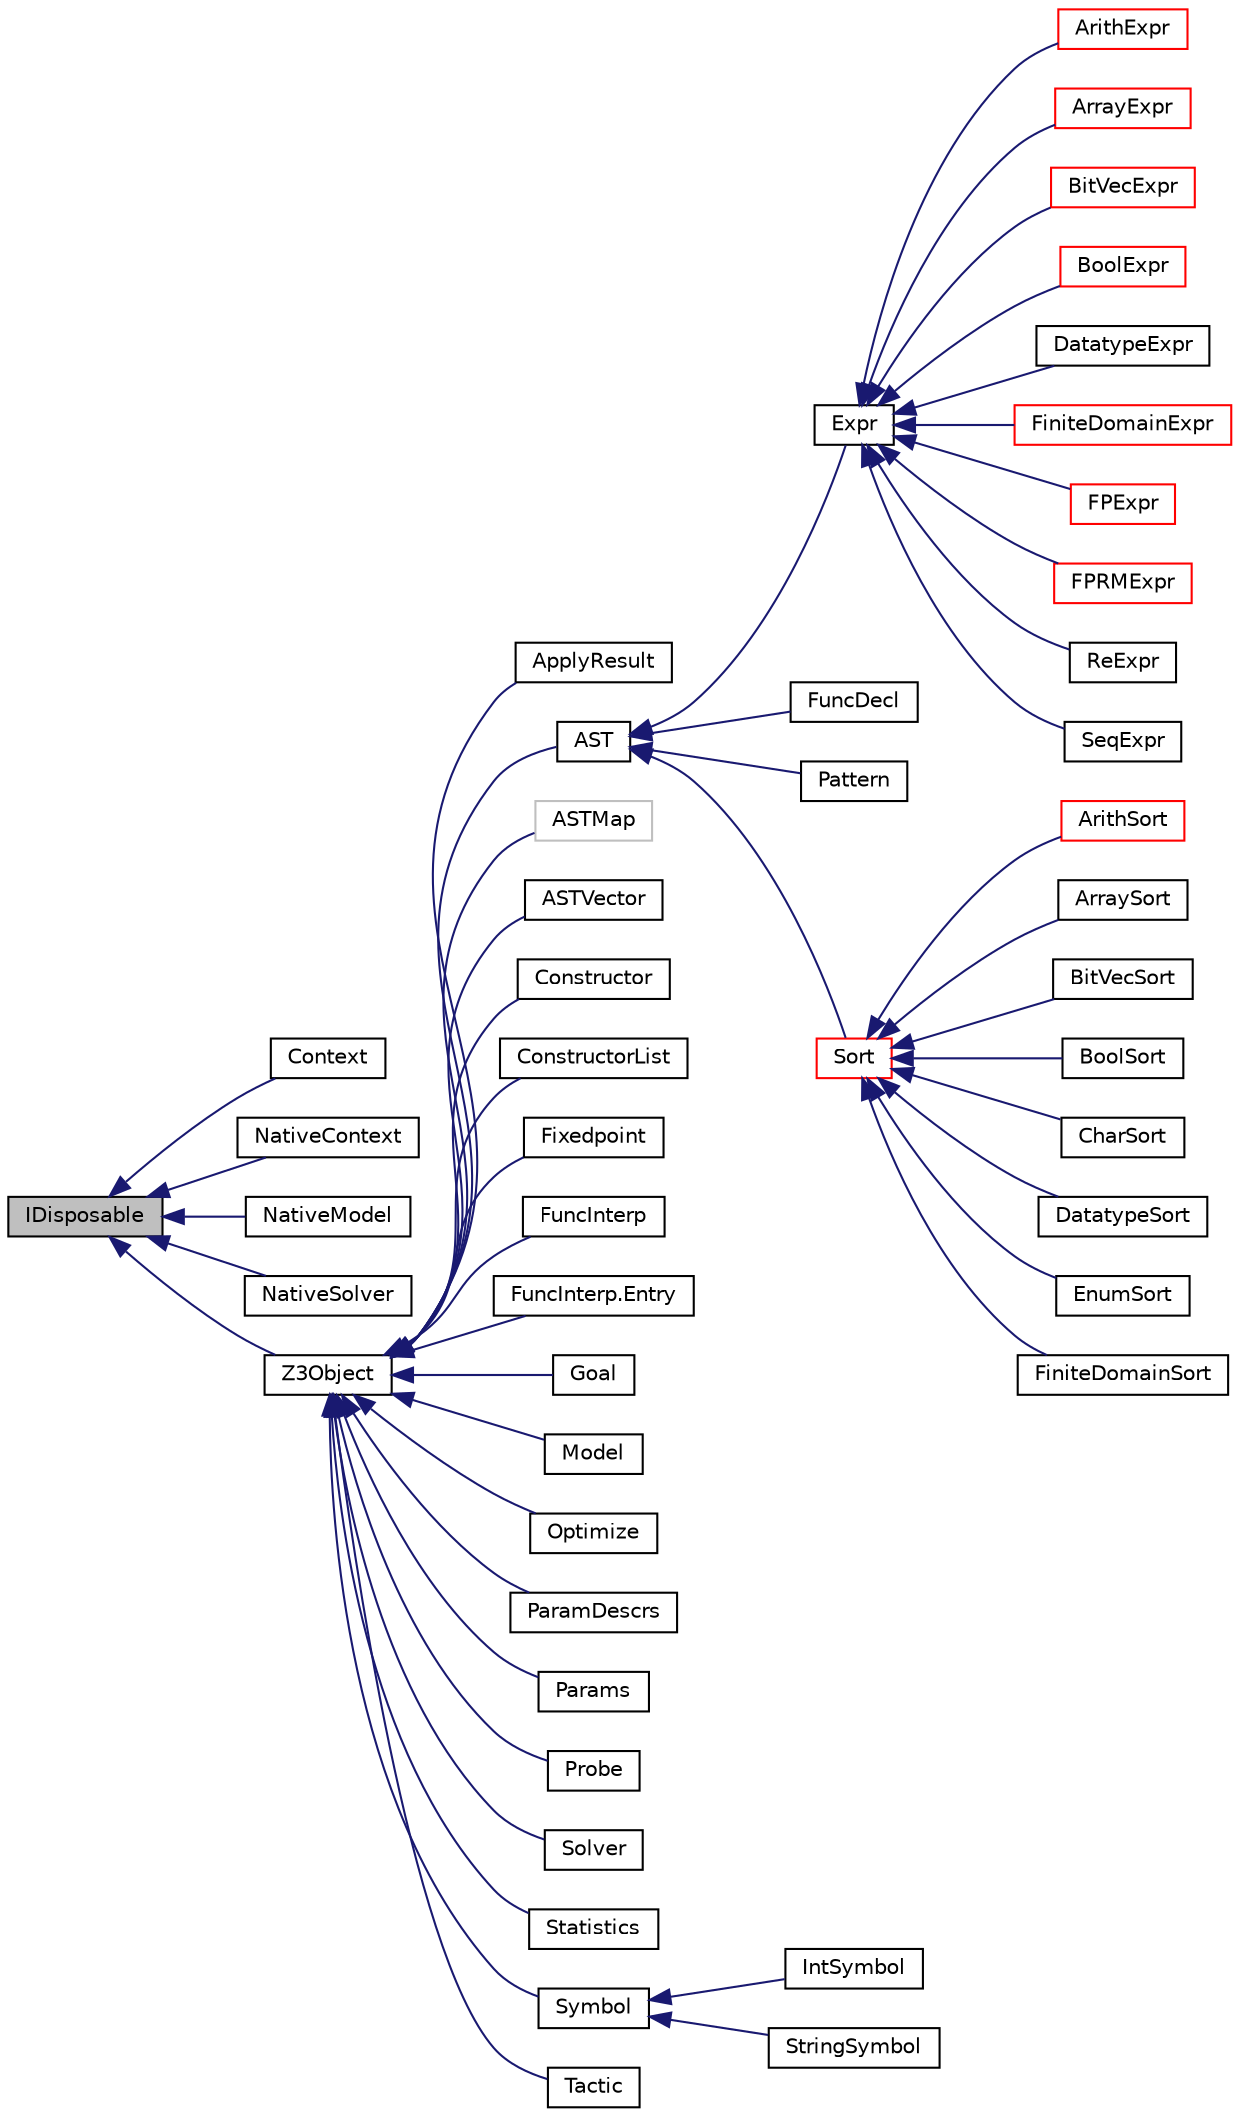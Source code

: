 digraph "IDisposable"
{
 // LATEX_PDF_SIZE
  edge [fontname="Helvetica",fontsize="10",labelfontname="Helvetica",labelfontsize="10"];
  node [fontname="Helvetica",fontsize="10",shape=record];
  rankdir="LR";
  Node1 [label="IDisposable",height=0.2,width=0.4,color="black", fillcolor="grey75", style="filled", fontcolor="black",tooltip=" "];
  Node1 -> Node2 [dir="back",color="midnightblue",fontsize="10",style="solid",fontname="Helvetica"];
  Node2 [label="Context",height=0.2,width=0.4,color="black", fillcolor="white", style="filled",URL="$class_microsoft_1_1_z3_1_1_context.html",tooltip="The main interaction with Z3 happens via the Context."];
  Node1 -> Node3 [dir="back",color="midnightblue",fontsize="10",style="solid",fontname="Helvetica"];
  Node3 [label="NativeContext",height=0.2,width=0.4,color="black", fillcolor="white", style="filled",URL="$class_microsoft_1_1_z3_1_1_native_context.html",tooltip="The main interaction with Z3 happens via the Context. NativeContext allows for efficient wrapper-redu..."];
  Node1 -> Node4 [dir="back",color="midnightblue",fontsize="10",style="solid",fontname="Helvetica"];
  Node4 [label="NativeModel",height=0.2,width=0.4,color="black", fillcolor="white", style="filled",URL="$class_microsoft_1_1_z3_1_1_native_model.html",tooltip="A Model contains interpretations (assignments) of constants and functions."];
  Node1 -> Node5 [dir="back",color="midnightblue",fontsize="10",style="solid",fontname="Helvetica"];
  Node5 [label="NativeSolver",height=0.2,width=0.4,color="black", fillcolor="white", style="filled",URL="$class_microsoft_1_1_z3_1_1_native_solver.html",tooltip="Solvers."];
  Node1 -> Node6 [dir="back",color="midnightblue",fontsize="10",style="solid",fontname="Helvetica"];
  Node6 [label="Z3Object",height=0.2,width=0.4,color="black", fillcolor="white", style="filled",URL="$class_microsoft_1_1_z3_1_1_z3_object.html",tooltip="Internal base class for interfacing with native Z3 objects. Should not be used externally."];
  Node6 -> Node7 [dir="back",color="midnightblue",fontsize="10",style="solid",fontname="Helvetica"];
  Node7 [label="ApplyResult",height=0.2,width=0.4,color="black", fillcolor="white", style="filled",URL="$class_microsoft_1_1_z3_1_1_apply_result.html",tooltip="ApplyResult objects represent the result of an application of a tactic to a goal. It contains the sub..."];
  Node6 -> Node8 [dir="back",color="midnightblue",fontsize="10",style="solid",fontname="Helvetica"];
  Node8 [label="AST",height=0.2,width=0.4,color="black", fillcolor="white", style="filled",URL="$class_microsoft_1_1_z3_1_1_a_s_t.html",tooltip="The abstract syntax tree (AST) class."];
  Node8 -> Node9 [dir="back",color="midnightblue",fontsize="10",style="solid",fontname="Helvetica"];
  Node9 [label="Expr",height=0.2,width=0.4,color="black", fillcolor="white", style="filled",URL="$class_microsoft_1_1_z3_1_1_expr.html",tooltip="Expressions are terms."];
  Node9 -> Node10 [dir="back",color="midnightblue",fontsize="10",style="solid",fontname="Helvetica"];
  Node10 [label="ArithExpr",height=0.2,width=0.4,color="red", fillcolor="white", style="filled",URL="$class_microsoft_1_1_z3_1_1_arith_expr.html",tooltip="Arithmetic expressions (int/real)"];
  Node9 -> Node16 [dir="back",color="midnightblue",fontsize="10",style="solid",fontname="Helvetica"];
  Node16 [label="ArrayExpr",height=0.2,width=0.4,color="red", fillcolor="white", style="filled",URL="$class_microsoft_1_1_z3_1_1_array_expr.html",tooltip="Array expressions"];
  Node9 -> Node18 [dir="back",color="midnightblue",fontsize="10",style="solid",fontname="Helvetica"];
  Node18 [label="BitVecExpr",height=0.2,width=0.4,color="red", fillcolor="white", style="filled",URL="$class_microsoft_1_1_z3_1_1_bit_vec_expr.html",tooltip="Bit-vector expressions"];
  Node9 -> Node20 [dir="back",color="midnightblue",fontsize="10",style="solid",fontname="Helvetica"];
  Node20 [label="BoolExpr",height=0.2,width=0.4,color="red", fillcolor="white", style="filled",URL="$class_microsoft_1_1_z3_1_1_bool_expr.html",tooltip="Boolean expressions"];
  Node9 -> Node22 [dir="back",color="midnightblue",fontsize="10",style="solid",fontname="Helvetica"];
  Node22 [label="DatatypeExpr",height=0.2,width=0.4,color="black", fillcolor="white", style="filled",URL="$class_microsoft_1_1_z3_1_1_datatype_expr.html",tooltip="Datatype expressions"];
  Node9 -> Node23 [dir="back",color="midnightblue",fontsize="10",style="solid",fontname="Helvetica"];
  Node23 [label="FiniteDomainExpr",height=0.2,width=0.4,color="red", fillcolor="white", style="filled",URL="$class_microsoft_1_1_z3_1_1_finite_domain_expr.html",tooltip="Finite-domain expressions"];
  Node9 -> Node25 [dir="back",color="midnightblue",fontsize="10",style="solid",fontname="Helvetica"];
  Node25 [label="FPExpr",height=0.2,width=0.4,color="red", fillcolor="white", style="filled",URL="$class_microsoft_1_1_z3_1_1_f_p_expr.html",tooltip="FloatingPoint Expressions"];
  Node9 -> Node27 [dir="back",color="midnightblue",fontsize="10",style="solid",fontname="Helvetica"];
  Node27 [label="FPRMExpr",height=0.2,width=0.4,color="red", fillcolor="white", style="filled",URL="$class_microsoft_1_1_z3_1_1_f_p_r_m_expr.html",tooltip="FloatingPoint RoundingMode Expressions"];
  Node9 -> Node29 [dir="back",color="midnightblue",fontsize="10",style="solid",fontname="Helvetica"];
  Node29 [label="ReExpr",height=0.2,width=0.4,color="black", fillcolor="white", style="filled",URL="$class_microsoft_1_1_z3_1_1_re_expr.html",tooltip="Regular expression expressions"];
  Node9 -> Node30 [dir="back",color="midnightblue",fontsize="10",style="solid",fontname="Helvetica"];
  Node30 [label="SeqExpr",height=0.2,width=0.4,color="black", fillcolor="white", style="filled",URL="$class_microsoft_1_1_z3_1_1_seq_expr.html",tooltip="Sequence expressions"];
  Node8 -> Node31 [dir="back",color="midnightblue",fontsize="10",style="solid",fontname="Helvetica"];
  Node31 [label="FuncDecl",height=0.2,width=0.4,color="black", fillcolor="white", style="filled",URL="$class_microsoft_1_1_z3_1_1_func_decl.html",tooltip="Function declarations."];
  Node8 -> Node32 [dir="back",color="midnightblue",fontsize="10",style="solid",fontname="Helvetica"];
  Node32 [label="Pattern",height=0.2,width=0.4,color="black", fillcolor="white", style="filled",URL="$class_microsoft_1_1_z3_1_1_pattern.html",tooltip="Patterns comprise a list of terms. The list should be non-empty. If the list comprises of more than o..."];
  Node8 -> Node33 [dir="back",color="midnightblue",fontsize="10",style="solid",fontname="Helvetica"];
  Node33 [label="Sort",height=0.2,width=0.4,color="red", fillcolor="white", style="filled",URL="$class_microsoft_1_1_z3_1_1_sort.html",tooltip="The Sort class implements type information for ASTs."];
  Node33 -> Node34 [dir="back",color="midnightblue",fontsize="10",style="solid",fontname="Helvetica"];
  Node34 [label="ArithSort",height=0.2,width=0.4,color="red", fillcolor="white", style="filled",URL="$class_microsoft_1_1_z3_1_1_arith_sort.html",tooltip="An arithmetic sort, i.e., Int or Real."];
  Node33 -> Node37 [dir="back",color="midnightblue",fontsize="10",style="solid",fontname="Helvetica"];
  Node37 [label="ArraySort",height=0.2,width=0.4,color="black", fillcolor="white", style="filled",URL="$class_microsoft_1_1_z3_1_1_array_sort.html",tooltip="Array sorts."];
  Node33 -> Node38 [dir="back",color="midnightblue",fontsize="10",style="solid",fontname="Helvetica"];
  Node38 [label="BitVecSort",height=0.2,width=0.4,color="black", fillcolor="white", style="filled",URL="$class_microsoft_1_1_z3_1_1_bit_vec_sort.html",tooltip="Bit-vector sorts."];
  Node33 -> Node39 [dir="back",color="midnightblue",fontsize="10",style="solid",fontname="Helvetica"];
  Node39 [label="BoolSort",height=0.2,width=0.4,color="black", fillcolor="white", style="filled",URL="$class_microsoft_1_1_z3_1_1_bool_sort.html",tooltip="A Boolean sort."];
  Node33 -> Node40 [dir="back",color="midnightblue",fontsize="10",style="solid",fontname="Helvetica"];
  Node40 [label="CharSort",height=0.2,width=0.4,color="black", fillcolor="white", style="filled",URL="$class_microsoft_1_1_z3_1_1_char_sort.html",tooltip="A Character sort"];
  Node33 -> Node41 [dir="back",color="midnightblue",fontsize="10",style="solid",fontname="Helvetica"];
  Node41 [label="DatatypeSort",height=0.2,width=0.4,color="black", fillcolor="white", style="filled",URL="$class_microsoft_1_1_z3_1_1_datatype_sort.html",tooltip="Datatype sorts."];
  Node33 -> Node42 [dir="back",color="midnightblue",fontsize="10",style="solid",fontname="Helvetica"];
  Node42 [label="EnumSort",height=0.2,width=0.4,color="black", fillcolor="white", style="filled",URL="$class_microsoft_1_1_z3_1_1_enum_sort.html",tooltip="Enumeration sorts."];
  Node33 -> Node43 [dir="back",color="midnightblue",fontsize="10",style="solid",fontname="Helvetica"];
  Node43 [label="FiniteDomainSort",height=0.2,width=0.4,color="black", fillcolor="white", style="filled",URL="$class_microsoft_1_1_z3_1_1_finite_domain_sort.html",tooltip="Finite domain sorts."];
  Node6 -> Node53 [dir="back",color="midnightblue",fontsize="10",style="solid",fontname="Helvetica"];
  Node53 [label="ASTMap",height=0.2,width=0.4,color="grey75", fillcolor="white", style="filled",tooltip="Map from AST to AST"];
  Node6 -> Node54 [dir="back",color="midnightblue",fontsize="10",style="solid",fontname="Helvetica"];
  Node54 [label="ASTVector",height=0.2,width=0.4,color="black", fillcolor="white", style="filled",URL="$class_microsoft_1_1_z3_1_1_a_s_t_vector.html",tooltip="Vectors of ASTs."];
  Node6 -> Node55 [dir="back",color="midnightblue",fontsize="10",style="solid",fontname="Helvetica"];
  Node55 [label="Constructor",height=0.2,width=0.4,color="black", fillcolor="white", style="filled",URL="$class_microsoft_1_1_z3_1_1_constructor.html",tooltip="Constructors are used for datatype sorts."];
  Node6 -> Node56 [dir="back",color="midnightblue",fontsize="10",style="solid",fontname="Helvetica"];
  Node56 [label="ConstructorList",height=0.2,width=0.4,color="black", fillcolor="white", style="filled",URL="$class_microsoft_1_1_z3_1_1_constructor_list.html",tooltip="Lists of constructors"];
  Node6 -> Node57 [dir="back",color="midnightblue",fontsize="10",style="solid",fontname="Helvetica"];
  Node57 [label="Fixedpoint",height=0.2,width=0.4,color="black", fillcolor="white", style="filled",URL="$class_microsoft_1_1_z3_1_1_fixedpoint.html",tooltip="Object for managing fixedpoints"];
  Node6 -> Node58 [dir="back",color="midnightblue",fontsize="10",style="solid",fontname="Helvetica"];
  Node58 [label="FuncInterp",height=0.2,width=0.4,color="black", fillcolor="white", style="filled",URL="$class_microsoft_1_1_z3_1_1_func_interp.html",tooltip="A function interpretation is represented as a finite map and an 'else' value. Each entry in the finit..."];
  Node6 -> Node59 [dir="back",color="midnightblue",fontsize="10",style="solid",fontname="Helvetica"];
  Node59 [label="FuncInterp.Entry",height=0.2,width=0.4,color="black", fillcolor="white", style="filled",URL="$class_microsoft_1_1_z3_1_1_func_interp_1_1_entry.html",tooltip="An Entry object represents an element in the finite map used to encode a function interpretation."];
  Node6 -> Node60 [dir="back",color="midnightblue",fontsize="10",style="solid",fontname="Helvetica"];
  Node60 [label="Goal",height=0.2,width=0.4,color="black", fillcolor="white", style="filled",URL="$class_microsoft_1_1_z3_1_1_goal.html",tooltip="A goal (aka problem). A goal is essentially a set of formulas, that can be solved and/or transformed ..."];
  Node6 -> Node61 [dir="back",color="midnightblue",fontsize="10",style="solid",fontname="Helvetica"];
  Node61 [label="Model",height=0.2,width=0.4,color="black", fillcolor="white", style="filled",URL="$class_microsoft_1_1_z3_1_1_model.html",tooltip="A Model contains interpretations (assignments) of constants and functions."];
  Node6 -> Node62 [dir="back",color="midnightblue",fontsize="10",style="solid",fontname="Helvetica"];
  Node62 [label="Optimize",height=0.2,width=0.4,color="black", fillcolor="white", style="filled",URL="$class_microsoft_1_1_z3_1_1_optimize.html",tooltip="Object for managing optimization context"];
  Node6 -> Node63 [dir="back",color="midnightblue",fontsize="10",style="solid",fontname="Helvetica"];
  Node63 [label="ParamDescrs",height=0.2,width=0.4,color="black", fillcolor="white", style="filled",URL="$class_microsoft_1_1_z3_1_1_param_descrs.html",tooltip="A ParamDescrs describes a set of parameters."];
  Node6 -> Node64 [dir="back",color="midnightblue",fontsize="10",style="solid",fontname="Helvetica"];
  Node64 [label="Params",height=0.2,width=0.4,color="black", fillcolor="white", style="filled",URL="$class_microsoft_1_1_z3_1_1_params.html",tooltip="A Params objects represents a configuration in the form of Symbol/value pairs."];
  Node6 -> Node65 [dir="back",color="midnightblue",fontsize="10",style="solid",fontname="Helvetica"];
  Node65 [label="Probe",height=0.2,width=0.4,color="black", fillcolor="white", style="filled",URL="$class_microsoft_1_1_z3_1_1_probe.html",tooltip="Probes are used to inspect a goal (aka problem) and collect information that may be used to decide wh..."];
  Node6 -> Node66 [dir="back",color="midnightblue",fontsize="10",style="solid",fontname="Helvetica"];
  Node66 [label="Solver",height=0.2,width=0.4,color="black", fillcolor="white", style="filled",URL="$class_microsoft_1_1_z3_1_1_solver.html",tooltip="Solvers."];
  Node6 -> Node67 [dir="back",color="midnightblue",fontsize="10",style="solid",fontname="Helvetica"];
  Node67 [label="Statistics",height=0.2,width=0.4,color="black", fillcolor="white", style="filled",URL="$class_microsoft_1_1_z3_1_1_statistics.html",tooltip="Objects of this class track statistical information about solvers."];
  Node6 -> Node68 [dir="back",color="midnightblue",fontsize="10",style="solid",fontname="Helvetica"];
  Node68 [label="Symbol",height=0.2,width=0.4,color="black", fillcolor="white", style="filled",URL="$class_microsoft_1_1_z3_1_1_symbol.html",tooltip="Symbols are used to name several term and type constructors."];
  Node68 -> Node69 [dir="back",color="midnightblue",fontsize="10",style="solid",fontname="Helvetica"];
  Node69 [label="IntSymbol",height=0.2,width=0.4,color="black", fillcolor="white", style="filled",URL="$class_microsoft_1_1_z3_1_1_int_symbol.html",tooltip="Numbered symbols"];
  Node68 -> Node70 [dir="back",color="midnightblue",fontsize="10",style="solid",fontname="Helvetica"];
  Node70 [label="StringSymbol",height=0.2,width=0.4,color="black", fillcolor="white", style="filled",URL="$class_microsoft_1_1_z3_1_1_string_symbol.html",tooltip="Named symbols"];
  Node6 -> Node71 [dir="back",color="midnightblue",fontsize="10",style="solid",fontname="Helvetica"];
  Node71 [label="Tactic",height=0.2,width=0.4,color="black", fillcolor="white", style="filled",URL="$class_microsoft_1_1_z3_1_1_tactic.html",tooltip="Tactics are the basic building block for creating custom solvers for specific problem domains...."];
}
